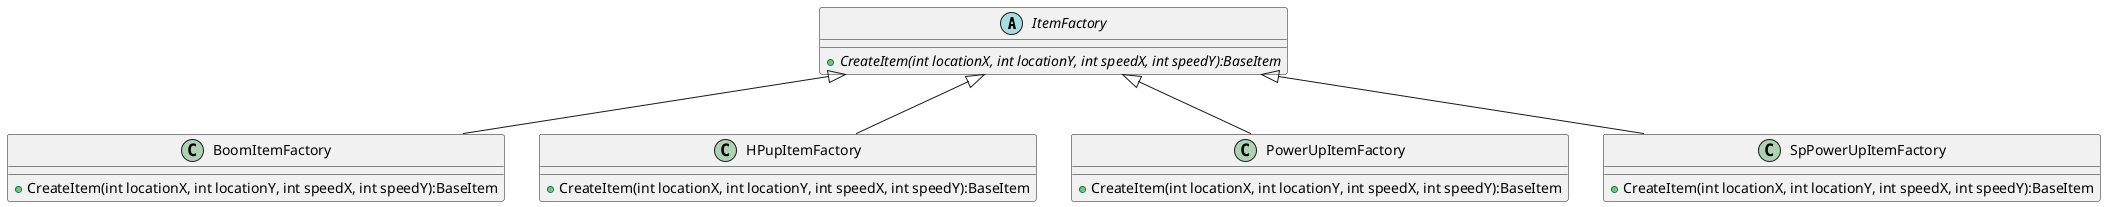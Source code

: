 @startuml ItemFactory

abstract class ItemFactory
{
    + {abstract} CreateItem(int locationX, int locationY, int speedX, int speedY):BaseItem
}

class BoomItemFactory
{
    + CreateItem(int locationX, int locationY, int speedX, int speedY):BaseItem
}

class HPupItemFactory
{
    + CreateItem(int locationX, int locationY, int speedX, int speedY):BaseItem
}

class PowerUpItemFactory
{
    + CreateItem(int locationX, int locationY, int speedX, int speedY):BaseItem
}

class SpPowerUpItemFactory
{
    + CreateItem(int locationX, int locationY, int speedX, int speedY):BaseItem
}

ItemFactory <|-- BoomItemFactory
ItemFactory <|-- HPupItemFactory
ItemFactory <|-- PowerUpItemFactory
ItemFactory <|-- SpPowerUpItemFactory